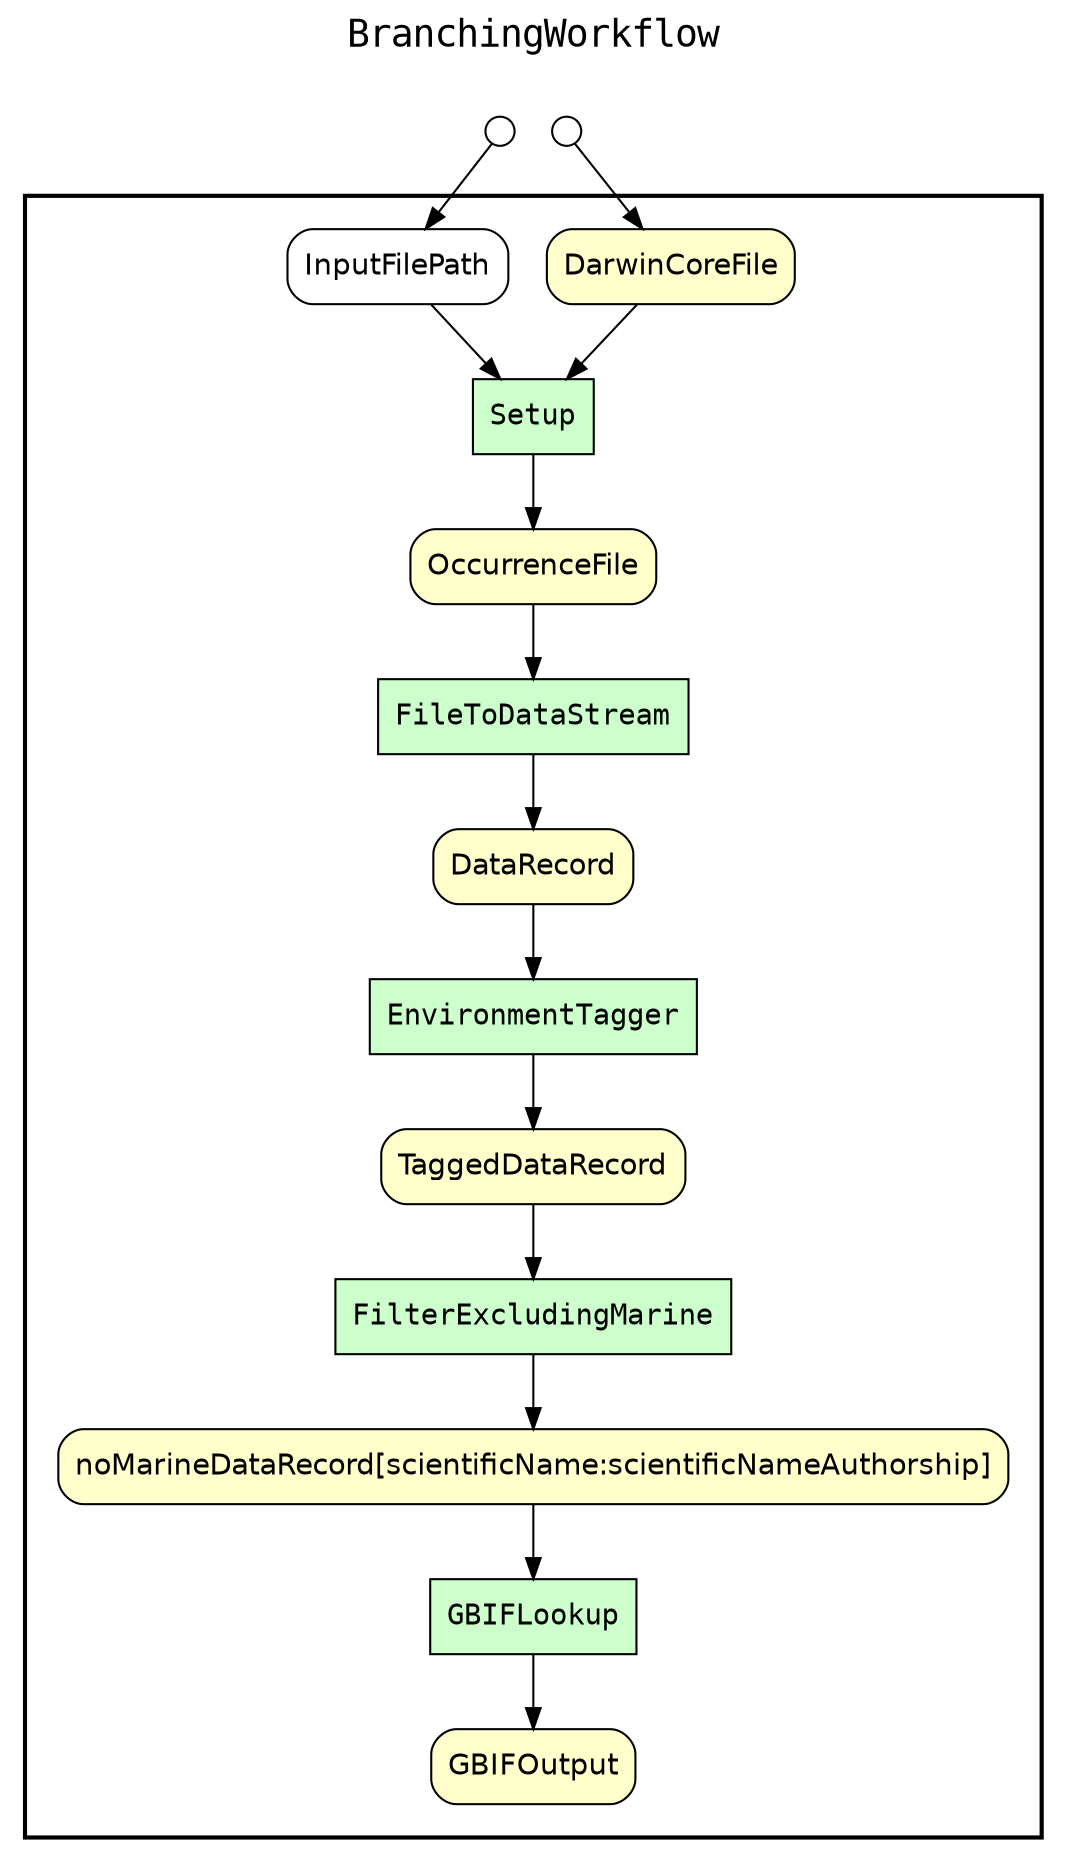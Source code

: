 
digraph yw_data_view {
rankdir=TB
fontname=Courier; fontsize=18; labelloc=t
label="BranchingWorkflow"
subgraph cluster_workflow { label=""; color=black; penwidth=2
subgraph cluster_workflow_inner { label=""; color=white
node[shape=box style="filled" fillcolor="#CCFFCC" peripheries=1 fontname=Courier]
FilterExcludingMarine
EnvironmentTagger
FileToDataStream
Setup
GBIFLookup
node[shape=box style="filled" fillcolor="#CCFFCC" peripheries=1 fontname=Courier]
node[shape=box style="rounded,filled" fillcolor="#FFFFCC" peripheries=1 fontname=Helvetica]
DarwinCoreFile
OccurrenceFile
DataRecord
TaggedDataRecord
<noMarineDataRecord[scientificName:scientificNameAuthorship]>
GBIFOutput
node[shape=box style="rounded,filled" fillcolor="#FFFFFF" peripheries=1 fontname=Helvetica]
InputFilePath
}}
subgraph cluster_inflows { label=""; color=white; penwidth=2
subgraph cluster_inflows_inner { label=""; color=white
node[shape=circle fillcolor="#FFFFFF" peripheries=1 width=0.2]
DarwinCoreFile_inflow [label=""]
InputFilePath_inflow [label=""]
}}
subgraph cluster_outflows { label=""; color=white; penwidth=2
subgraph cluster_outflows_inner { label=""; color=white
node[shape=circle fillcolor="#FFFFFF" peripheries=1 width=0.2]
}}
<noMarineDataRecord[scientificName:scientificNameAuthorship]> -> GBIFLookup
TaggedDataRecord -> FilterExcludingMarine
DataRecord -> EnvironmentTagger
OccurrenceFile -> FileToDataStream
DarwinCoreFile -> Setup
InputFilePath -> Setup
Setup -> OccurrenceFile
FileToDataStream -> DataRecord
EnvironmentTagger -> TaggedDataRecord
FilterExcludingMarine -> <noMarineDataRecord[scientificName:scientificNameAuthorship]>
GBIFLookup -> GBIFOutput
DarwinCoreFile_inflow -> DarwinCoreFile
InputFilePath_inflow -> InputFilePath
}

